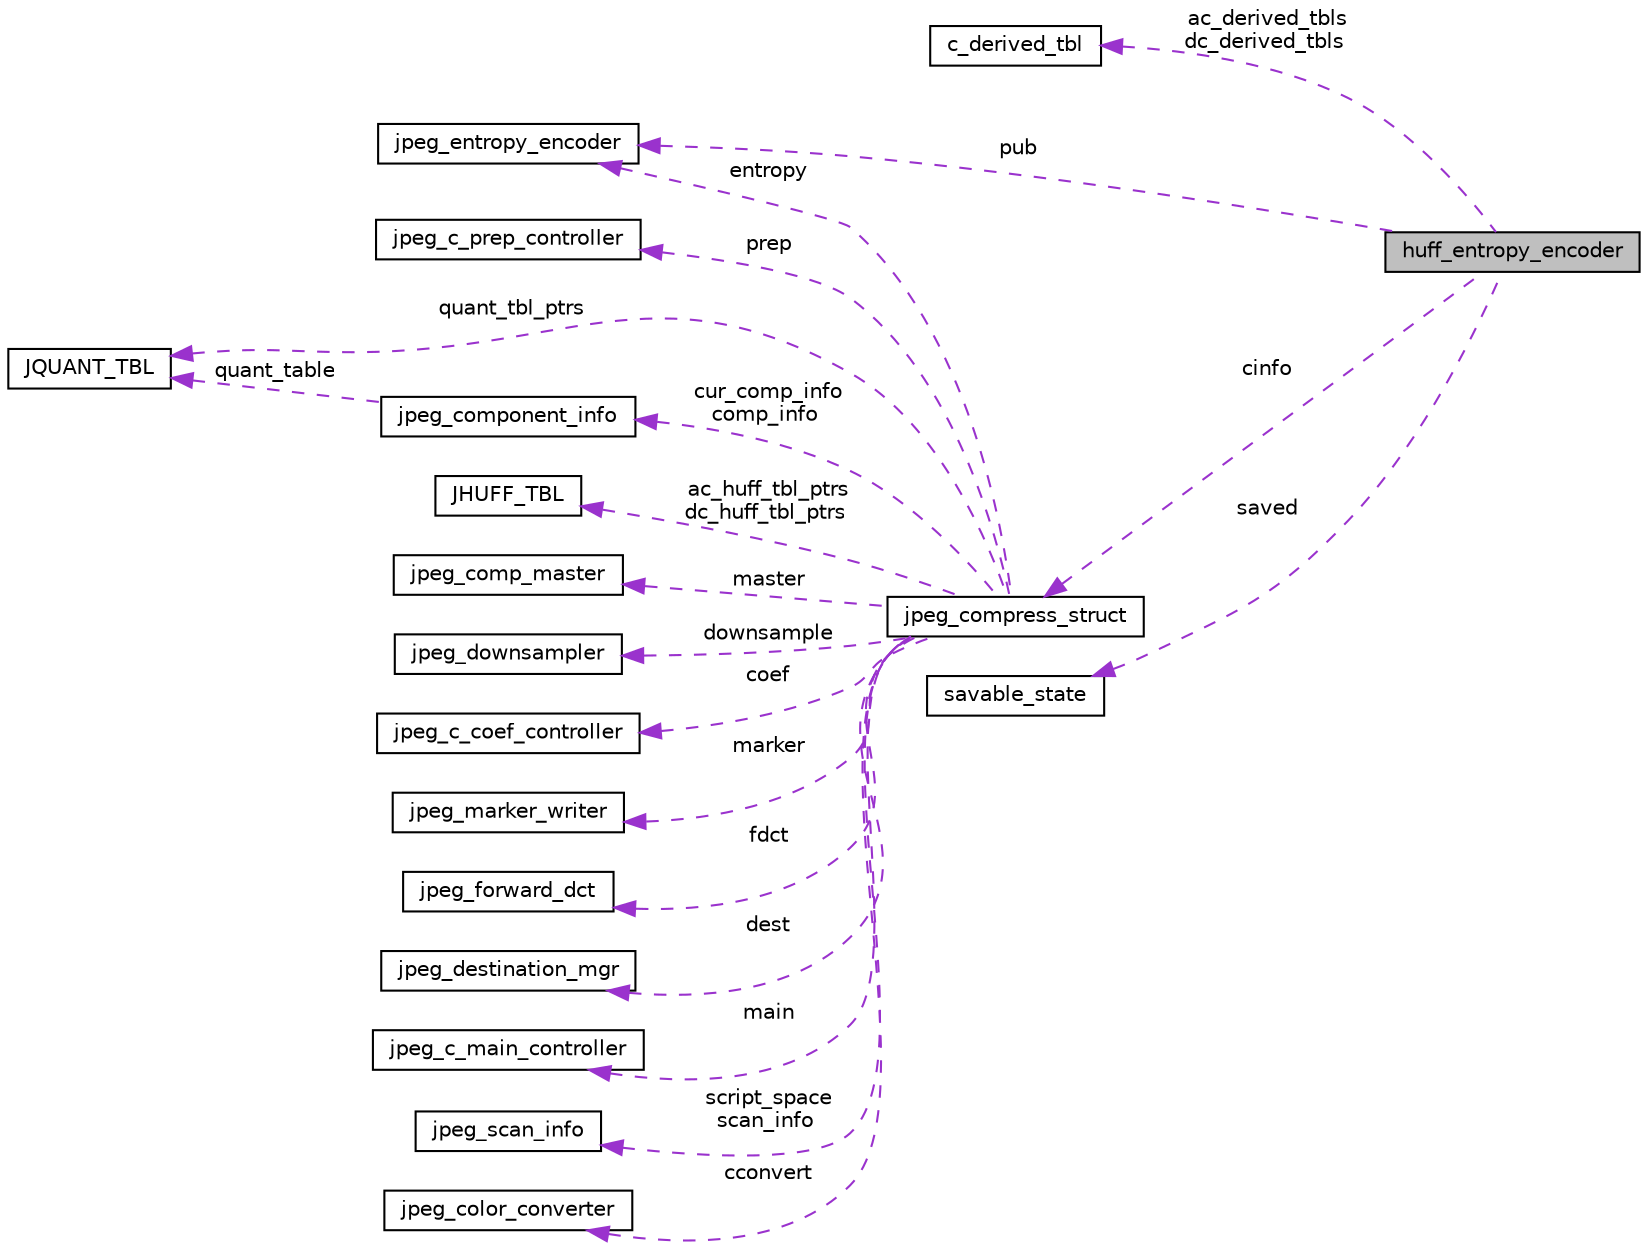 digraph "huff_entropy_encoder"
{
  edge [fontname="Helvetica",fontsize="10",labelfontname="Helvetica",labelfontsize="10"];
  node [fontname="Helvetica",fontsize="10",shape=record];
  rankdir="LR";
  Node1 [label="huff_entropy_encoder",height=0.2,width=0.4,color="black", fillcolor="grey75", style="filled", fontcolor="black"];
  Node2 -> Node1 [dir="back",color="darkorchid3",fontsize="10",style="dashed",label=" ac_derived_tbls\ndc_derived_tbls" ,fontname="Helvetica"];
  Node2 [label="c_derived_tbl",height=0.2,width=0.4,color="black", fillcolor="white", style="filled",URL="$structc__derived__tbl.html"];
  Node3 -> Node1 [dir="back",color="darkorchid3",fontsize="10",style="dashed",label=" pub" ,fontname="Helvetica"];
  Node3 [label="jpeg_entropy_encoder",height=0.2,width=0.4,color="black", fillcolor="white", style="filled",URL="$structjpeg__entropy__encoder.html"];
  Node4 -> Node1 [dir="back",color="darkorchid3",fontsize="10",style="dashed",label=" saved" ,fontname="Helvetica"];
  Node4 [label="savable_state",height=0.2,width=0.4,color="black", fillcolor="white", style="filled",URL="$structsavable__state.html"];
  Node5 -> Node1 [dir="back",color="darkorchid3",fontsize="10",style="dashed",label=" cinfo" ,fontname="Helvetica"];
  Node5 [label="jpeg_compress_struct",height=0.2,width=0.4,color="black", fillcolor="white", style="filled",URL="$structjpeg__compress__struct.html"];
  Node6 -> Node5 [dir="back",color="darkorchid3",fontsize="10",style="dashed",label=" prep" ,fontname="Helvetica"];
  Node6 [label="jpeg_c_prep_controller",height=0.2,width=0.4,color="black", fillcolor="white", style="filled",URL="$structjpeg__c__prep__controller.html"];
  Node7 -> Node5 [dir="back",color="darkorchid3",fontsize="10",style="dashed",label=" quant_tbl_ptrs" ,fontname="Helvetica"];
  Node7 [label="JQUANT_TBL",height=0.2,width=0.4,color="black", fillcolor="white", style="filled",URL="$structJQUANT__TBL.html"];
  Node8 -> Node5 [dir="back",color="darkorchid3",fontsize="10",style="dashed",label=" ac_huff_tbl_ptrs\ndc_huff_tbl_ptrs" ,fontname="Helvetica"];
  Node8 [label="JHUFF_TBL",height=0.2,width=0.4,color="black", fillcolor="white", style="filled",URL="$structJHUFF__TBL.html"];
  Node9 -> Node5 [dir="back",color="darkorchid3",fontsize="10",style="dashed",label=" master" ,fontname="Helvetica"];
  Node9 [label="jpeg_comp_master",height=0.2,width=0.4,color="black", fillcolor="white", style="filled",URL="$structjpeg__comp__master.html"];
  Node10 -> Node5 [dir="back",color="darkorchid3",fontsize="10",style="dashed",label=" cur_comp_info\ncomp_info" ,fontname="Helvetica"];
  Node10 [label="jpeg_component_info",height=0.2,width=0.4,color="black", fillcolor="white", style="filled",URL="$structjpeg__component__info.html"];
  Node7 -> Node10 [dir="back",color="darkorchid3",fontsize="10",style="dashed",label=" quant_table" ,fontname="Helvetica"];
  Node3 -> Node5 [dir="back",color="darkorchid3",fontsize="10",style="dashed",label=" entropy" ,fontname="Helvetica"];
  Node11 -> Node5 [dir="back",color="darkorchid3",fontsize="10",style="dashed",label=" downsample" ,fontname="Helvetica"];
  Node11 [label="jpeg_downsampler",height=0.2,width=0.4,color="black", fillcolor="white", style="filled",URL="$structjpeg__downsampler.html"];
  Node12 -> Node5 [dir="back",color="darkorchid3",fontsize="10",style="dashed",label=" coef" ,fontname="Helvetica"];
  Node12 [label="jpeg_c_coef_controller",height=0.2,width=0.4,color="black", fillcolor="white", style="filled",URL="$structjpeg__c__coef__controller.html"];
  Node13 -> Node5 [dir="back",color="darkorchid3",fontsize="10",style="dashed",label=" marker" ,fontname="Helvetica"];
  Node13 [label="jpeg_marker_writer",height=0.2,width=0.4,color="black", fillcolor="white", style="filled",URL="$structjpeg__marker__writer.html"];
  Node14 -> Node5 [dir="back",color="darkorchid3",fontsize="10",style="dashed",label=" fdct" ,fontname="Helvetica"];
  Node14 [label="jpeg_forward_dct",height=0.2,width=0.4,color="black", fillcolor="white", style="filled",URL="$structjpeg__forward__dct.html"];
  Node15 -> Node5 [dir="back",color="darkorchid3",fontsize="10",style="dashed",label=" dest" ,fontname="Helvetica"];
  Node15 [label="jpeg_destination_mgr",height=0.2,width=0.4,color="black", fillcolor="white", style="filled",URL="$structjpeg__destination__mgr.html"];
  Node16 -> Node5 [dir="back",color="darkorchid3",fontsize="10",style="dashed",label=" main" ,fontname="Helvetica"];
  Node16 [label="jpeg_c_main_controller",height=0.2,width=0.4,color="black", fillcolor="white", style="filled",URL="$structjpeg__c__main__controller.html"];
  Node17 -> Node5 [dir="back",color="darkorchid3",fontsize="10",style="dashed",label=" script_space\nscan_info" ,fontname="Helvetica"];
  Node17 [label="jpeg_scan_info",height=0.2,width=0.4,color="black", fillcolor="white", style="filled",URL="$structjpeg__scan__info.html"];
  Node18 -> Node5 [dir="back",color="darkorchid3",fontsize="10",style="dashed",label=" cconvert" ,fontname="Helvetica"];
  Node18 [label="jpeg_color_converter",height=0.2,width=0.4,color="black", fillcolor="white", style="filled",URL="$structjpeg__color__converter.html"];
}
